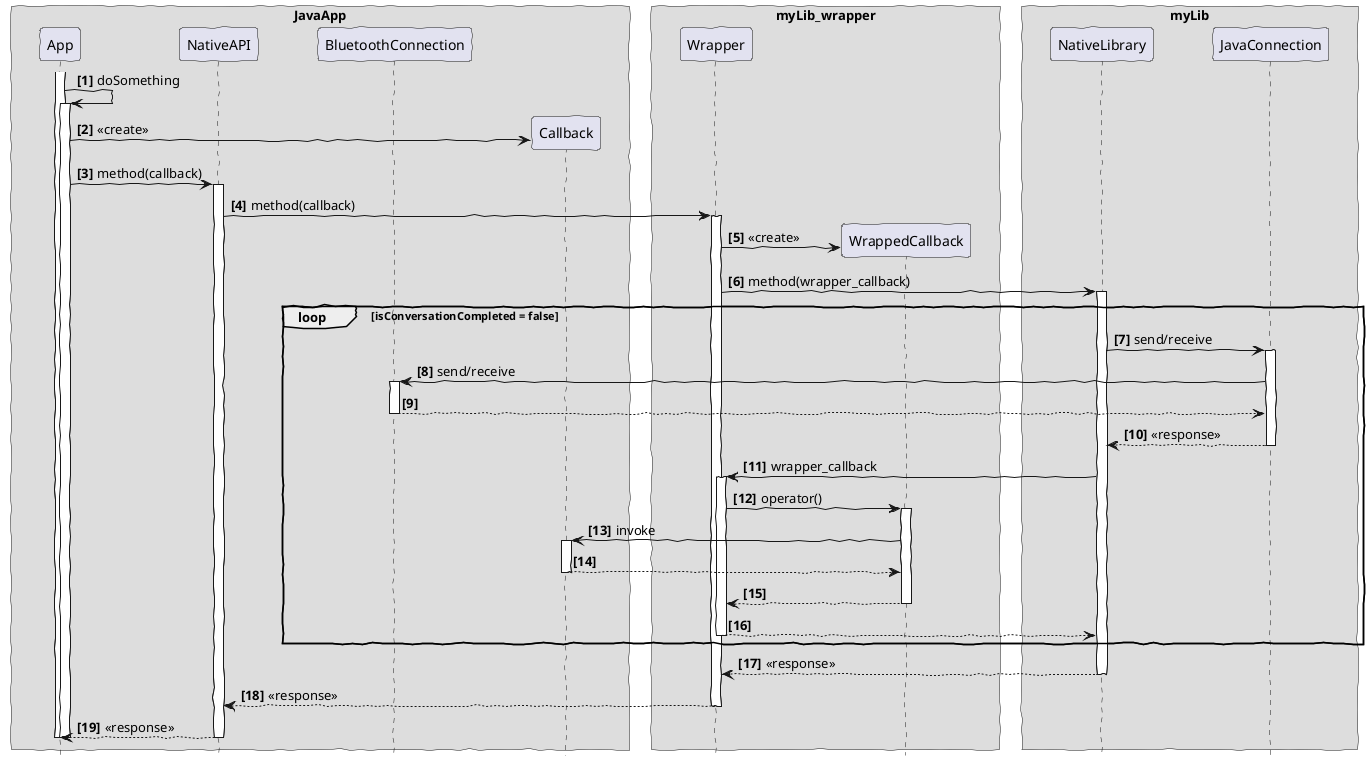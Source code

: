 @startuml

hide footbox
autonumber "<b>[0]</b>"

skinparam handwritten true

skinparam BoxPadding 10
skinparam ParticipantPadding 25

box "JavaApp"
participant App
participant NativeAPI
participant BluetoothConnection
participant Callback
end box

box "myLib_wrapper"
participant Wrapper
participant WrappedCallback
end box

box "myLib"
participant NativeLibrary
participant JavaConnection
end box

activate App

App -> App: doSomething
activate App

create Callback
App -> Callback: << create >>

App -> NativeAPI: method(callback)
activate NativeAPI

NativeAPI -> Wrapper: method(callback)
activate Wrapper

create WrappedCallback
Wrapper -> WrappedCallback: << create >>

Wrapper -> NativeLibrary: method(wrapper_callback)
activate NativeLibrary

loop isConversationCompleted = false
NativeLibrary -> JavaConnection: send/receive
activate JavaConnection

JavaConnection -> BluetoothConnection: send/receive
activate BluetoothConnection

BluetoothConnection --> JavaConnection
deactivate BluetoothConnection

JavaConnection --> NativeLibrary: << response >>
deactivate JavaConnection

NativeLibrary -> Wrapper: wrapper_callback
activate Wrapper

Wrapper -> WrappedCallback: operator()
activate WrappedCallback

WrappedCallback -> Callback: invoke
activate Callback

Callback --> WrappedCallback
deactivate Callback

WrappedCallback --> Wrapper
deactivate WrappedCallback

Wrapper --> NativeLibrary
deactivate Wrapper
end

NativeLibrary --> Wrapper: << response >>
deactivate NativeLibrary

Wrapper --> NativeAPI: << response >>
deactivate Wrapper

NativeAPI --> App: << response >>
deactivate NativeAPI
deactivate App

deactivate App

@enduml
